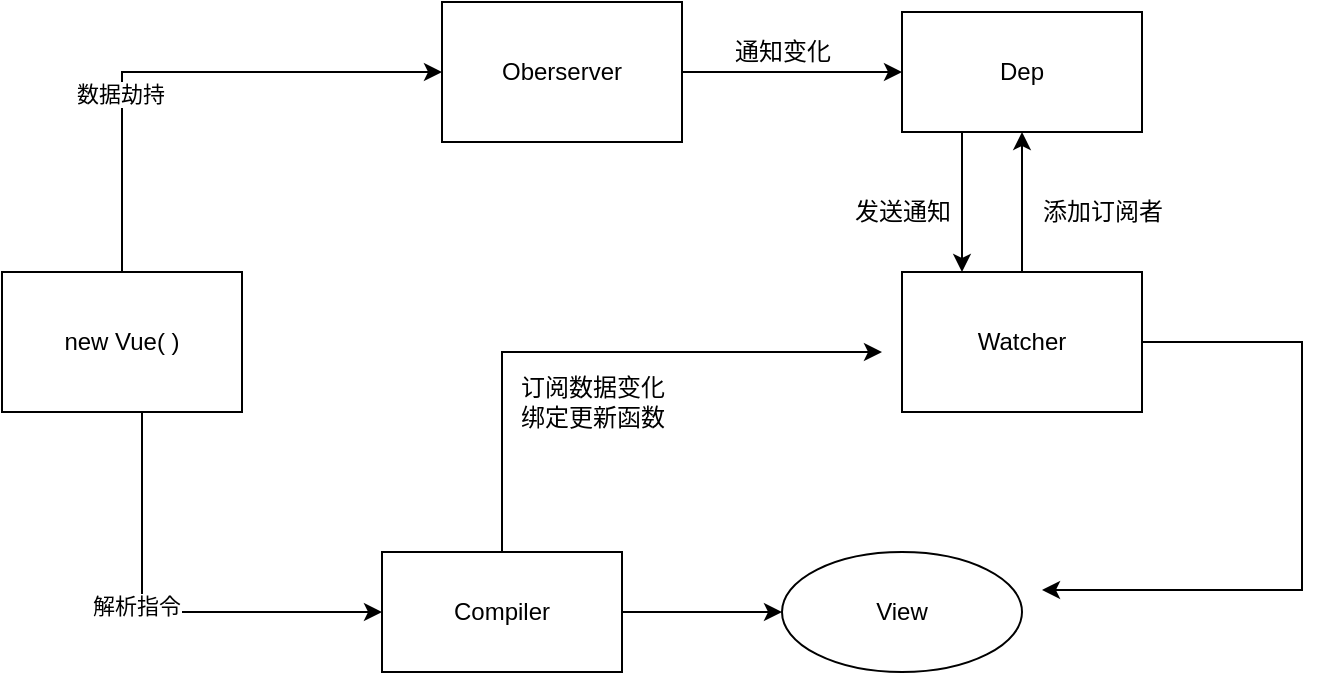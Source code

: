 <mxfile version="16.5.1" type="device"><diagram id="RC-zqwq5C-m7nbKZfuz-" name="第 1 页"><mxGraphModel dx="1038" dy="649" grid="1" gridSize="10" guides="1" tooltips="1" connect="1" arrows="1" fold="1" page="1" pageScale="1" pageWidth="827" pageHeight="1169" math="0" shadow="0"><root><mxCell id="0"/><mxCell id="1" parent="0"/><mxCell id="7O3v81kE8WxaB1M2RL_c-3" value="" style="edgeStyle=orthogonalEdgeStyle;rounded=0;orthogonalLoop=1;jettySize=auto;html=1;" edge="1" parent="1" source="7O3v81kE8WxaB1M2RL_c-1" target="7O3v81kE8WxaB1M2RL_c-2"><mxGeometry relative="1" as="geometry"><Array as="points"><mxPoint x="120" y="190"/></Array></mxGeometry></mxCell><mxCell id="7O3v81kE8WxaB1M2RL_c-4" value="数据劫持" style="edgeLabel;html=1;align=center;verticalAlign=middle;resizable=0;points=[];" vertex="1" connectable="0" parent="7O3v81kE8WxaB1M2RL_c-3"><mxGeometry x="-0.315" y="1" relative="1" as="geometry"><mxPoint as="offset"/></mxGeometry></mxCell><mxCell id="7O3v81kE8WxaB1M2RL_c-14" value="" style="edgeStyle=orthogonalEdgeStyle;rounded=0;orthogonalLoop=1;jettySize=auto;html=1;" edge="1" parent="1" source="7O3v81kE8WxaB1M2RL_c-1" target="7O3v81kE8WxaB1M2RL_c-13"><mxGeometry relative="1" as="geometry"><Array as="points"><mxPoint x="130" y="460"/></Array></mxGeometry></mxCell><mxCell id="7O3v81kE8WxaB1M2RL_c-15" value="解析指令" style="edgeLabel;html=1;align=center;verticalAlign=middle;resizable=0;points=[];" vertex="1" connectable="0" parent="7O3v81kE8WxaB1M2RL_c-14"><mxGeometry x="-0.118" y="-3" relative="1" as="geometry"><mxPoint as="offset"/></mxGeometry></mxCell><mxCell id="7O3v81kE8WxaB1M2RL_c-1" value="new Vue( )" style="rounded=0;whiteSpace=wrap;html=1;" vertex="1" parent="1"><mxGeometry x="60" y="290" width="120" height="70" as="geometry"/></mxCell><mxCell id="7O3v81kE8WxaB1M2RL_c-6" value="" style="edgeStyle=orthogonalEdgeStyle;rounded=0;orthogonalLoop=1;jettySize=auto;html=1;" edge="1" parent="1" source="7O3v81kE8WxaB1M2RL_c-2" target="7O3v81kE8WxaB1M2RL_c-5"><mxGeometry relative="1" as="geometry"/></mxCell><mxCell id="7O3v81kE8WxaB1M2RL_c-2" value="Oberserver" style="rounded=0;whiteSpace=wrap;html=1;" vertex="1" parent="1"><mxGeometry x="280" y="155" width="120" height="70" as="geometry"/></mxCell><mxCell id="7O3v81kE8WxaB1M2RL_c-9" value="" style="edgeStyle=orthogonalEdgeStyle;rounded=0;orthogonalLoop=1;jettySize=auto;html=1;" edge="1" parent="1" source="7O3v81kE8WxaB1M2RL_c-5" target="7O3v81kE8WxaB1M2RL_c-8"><mxGeometry relative="1" as="geometry"><Array as="points"><mxPoint x="540" y="260"/><mxPoint x="540" y="260"/></Array></mxGeometry></mxCell><mxCell id="7O3v81kE8WxaB1M2RL_c-5" value="Dep" style="whiteSpace=wrap;html=1;rounded=0;" vertex="1" parent="1"><mxGeometry x="510" y="160" width="120" height="60" as="geometry"/></mxCell><mxCell id="7O3v81kE8WxaB1M2RL_c-7" value="通知变化" style="text;html=1;align=center;verticalAlign=middle;resizable=0;points=[];autosize=1;strokeColor=none;fillColor=none;" vertex="1" parent="1"><mxGeometry x="420" y="170" width="60" height="20" as="geometry"/></mxCell><mxCell id="7O3v81kE8WxaB1M2RL_c-11" value="" style="edgeStyle=orthogonalEdgeStyle;rounded=0;orthogonalLoop=1;jettySize=auto;html=1;" edge="1" parent="1" source="7O3v81kE8WxaB1M2RL_c-8" target="7O3v81kE8WxaB1M2RL_c-5"><mxGeometry relative="1" as="geometry"/></mxCell><mxCell id="7O3v81kE8WxaB1M2RL_c-27" value="" style="edgeStyle=orthogonalEdgeStyle;rounded=0;orthogonalLoop=1;jettySize=auto;html=1;" edge="1" parent="1" source="7O3v81kE8WxaB1M2RL_c-8"><mxGeometry relative="1" as="geometry"><mxPoint x="580" y="449" as="targetPoint"/><Array as="points"><mxPoint x="710" y="325"/><mxPoint x="710" y="449"/></Array></mxGeometry></mxCell><mxCell id="7O3v81kE8WxaB1M2RL_c-8" value="Watcher" style="whiteSpace=wrap;html=1;rounded=0;" vertex="1" parent="1"><mxGeometry x="510" y="290" width="120" height="70" as="geometry"/></mxCell><mxCell id="7O3v81kE8WxaB1M2RL_c-10" value="发送通知" style="text;html=1;align=center;verticalAlign=middle;resizable=0;points=[];autosize=1;strokeColor=none;fillColor=none;" vertex="1" parent="1"><mxGeometry x="480" y="250" width="60" height="20" as="geometry"/></mxCell><mxCell id="7O3v81kE8WxaB1M2RL_c-12" value="添加订阅者" style="text;html=1;align=center;verticalAlign=middle;resizable=0;points=[];autosize=1;strokeColor=none;fillColor=none;" vertex="1" parent="1"><mxGeometry x="570" y="250" width="80" height="20" as="geometry"/></mxCell><mxCell id="7O3v81kE8WxaB1M2RL_c-19" value="" style="edgeStyle=orthogonalEdgeStyle;rounded=0;orthogonalLoop=1;jettySize=auto;html=1;" edge="1" parent="1" source="7O3v81kE8WxaB1M2RL_c-13"><mxGeometry relative="1" as="geometry"><mxPoint x="500" y="330" as="targetPoint"/><Array as="points"><mxPoint x="310" y="330"/></Array></mxGeometry></mxCell><mxCell id="7O3v81kE8WxaB1M2RL_c-22" value="" style="edgeStyle=orthogonalEdgeStyle;rounded=0;orthogonalLoop=1;jettySize=auto;html=1;" edge="1" parent="1" source="7O3v81kE8WxaB1M2RL_c-13" target="7O3v81kE8WxaB1M2RL_c-21"><mxGeometry relative="1" as="geometry"/></mxCell><mxCell id="7O3v81kE8WxaB1M2RL_c-13" value="Compiler" style="whiteSpace=wrap;html=1;rounded=0;" vertex="1" parent="1"><mxGeometry x="250" y="430" width="120" height="60" as="geometry"/></mxCell><mxCell id="7O3v81kE8WxaB1M2RL_c-20" value="订阅数据变化&lt;br&gt;绑定更新函数" style="text;html=1;align=center;verticalAlign=middle;resizable=0;points=[];autosize=1;strokeColor=none;fillColor=none;" vertex="1" parent="1"><mxGeometry x="310" y="340" width="90" height="30" as="geometry"/></mxCell><mxCell id="7O3v81kE8WxaB1M2RL_c-21" value="View" style="ellipse;whiteSpace=wrap;html=1;rounded=0;" vertex="1" parent="1"><mxGeometry x="450" y="430" width="120" height="60" as="geometry"/></mxCell></root></mxGraphModel></diagram></mxfile>